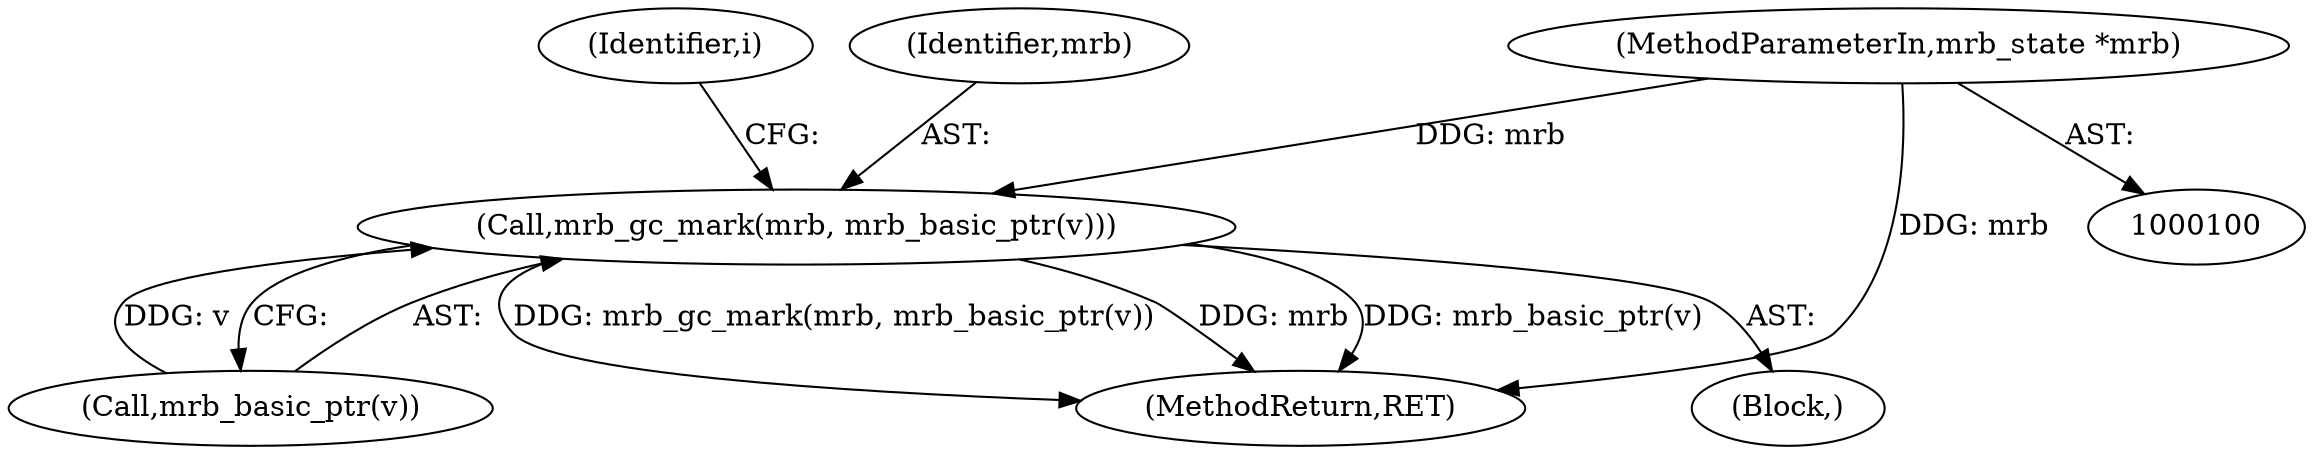 digraph "0_mruby_5c114c91d4ff31859fcd84cf8bf349b737b90d99@pointer" {
"1000101" [label="(MethodParameterIn,mrb_state *mrb)"];
"1000176" [label="(Call,mrb_gc_mark(mrb, mrb_basic_ptr(v)))"];
"1000178" [label="(Call,mrb_basic_ptr(v))"];
"1000206" [label="(MethodReturn,RET)"];
"1000176" [label="(Call,mrb_gc_mark(mrb, mrb_basic_ptr(v)))"];
"1000175" [label="(Block,)"];
"1000161" [label="(Identifier,i)"];
"1000101" [label="(MethodParameterIn,mrb_state *mrb)"];
"1000177" [label="(Identifier,mrb)"];
"1000101" -> "1000100"  [label="AST: "];
"1000101" -> "1000206"  [label="DDG: mrb"];
"1000101" -> "1000176"  [label="DDG: mrb"];
"1000176" -> "1000175"  [label="AST: "];
"1000176" -> "1000178"  [label="CFG: "];
"1000177" -> "1000176"  [label="AST: "];
"1000178" -> "1000176"  [label="AST: "];
"1000161" -> "1000176"  [label="CFG: "];
"1000176" -> "1000206"  [label="DDG: mrb_gc_mark(mrb, mrb_basic_ptr(v))"];
"1000176" -> "1000206"  [label="DDG: mrb"];
"1000176" -> "1000206"  [label="DDG: mrb_basic_ptr(v)"];
"1000178" -> "1000176"  [label="DDG: v"];
}
